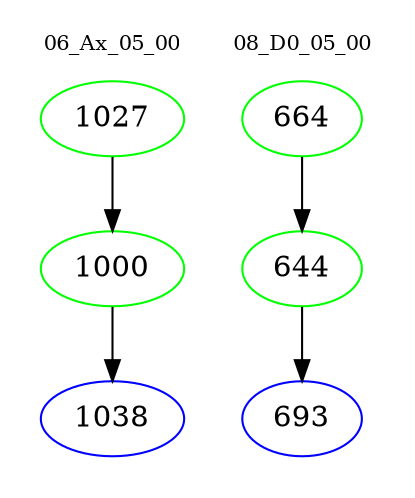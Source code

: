 digraph{
subgraph cluster_0 {
color = white
label = "06_Ax_05_00";
fontsize=10;
T0_1027 [label="1027", color="green"]
T0_1027 -> T0_1000 [color="black"]
T0_1000 [label="1000", color="green"]
T0_1000 -> T0_1038 [color="black"]
T0_1038 [label="1038", color="blue"]
}
subgraph cluster_1 {
color = white
label = "08_D0_05_00";
fontsize=10;
T1_664 [label="664", color="green"]
T1_664 -> T1_644 [color="black"]
T1_644 [label="644", color="green"]
T1_644 -> T1_693 [color="black"]
T1_693 [label="693", color="blue"]
}
}
